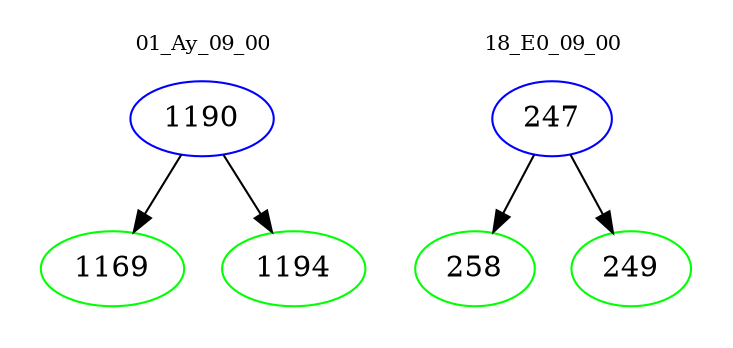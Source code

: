 digraph{
subgraph cluster_0 {
color = white
label = "01_Ay_09_00";
fontsize=10;
T0_1190 [label="1190", color="blue"]
T0_1190 -> T0_1169 [color="black"]
T0_1169 [label="1169", color="green"]
T0_1190 -> T0_1194 [color="black"]
T0_1194 [label="1194", color="green"]
}
subgraph cluster_1 {
color = white
label = "18_E0_09_00";
fontsize=10;
T1_247 [label="247", color="blue"]
T1_247 -> T1_258 [color="black"]
T1_258 [label="258", color="green"]
T1_247 -> T1_249 [color="black"]
T1_249 [label="249", color="green"]
}
}
